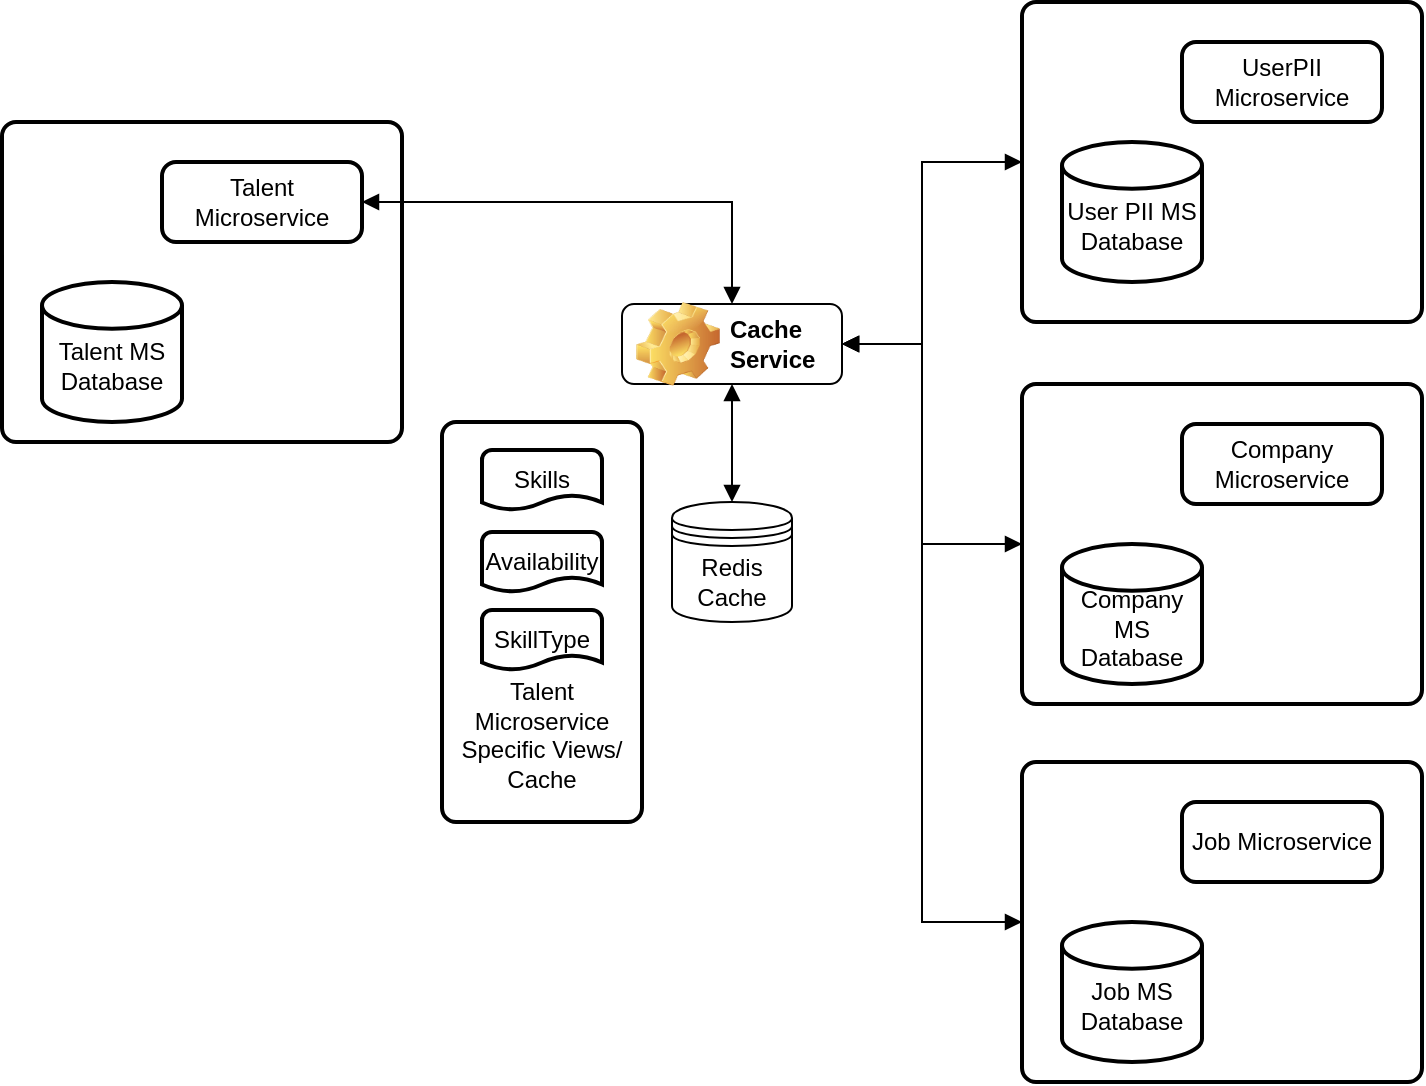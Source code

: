 <mxfile version="14.4.3" type="github">
  <diagram id="9CtJTlgTri6wb86SSgRg" name="Page-1">
    <mxGraphModel dx="782" dy="469" grid="1" gridSize="10" guides="1" tooltips="1" connect="1" arrows="1" fold="1" page="1" pageScale="1" pageWidth="827" pageHeight="1169" math="0" shadow="0">
      <root>
        <mxCell id="0" />
        <mxCell id="1" parent="0" />
        <mxCell id="FD8MPJQXOJuNh6tsuXMW-1" value="" style="rounded=1;whiteSpace=wrap;html=1;absoluteArcSize=1;arcSize=14;strokeWidth=2;" vertex="1" parent="1">
          <mxGeometry x="30" y="300" width="200" height="160" as="geometry" />
        </mxCell>
        <mxCell id="-JJaQs0zwunT7kPvXRzf-18" value="&lt;p style=&quot;line-height: 120%&quot;&gt;Talent Microservice Specific Views/ Cache&lt;/p&gt;" style="rounded=1;whiteSpace=wrap;html=1;absoluteArcSize=1;arcSize=14;strokeWidth=2;verticalAlign=bottom;" parent="1" vertex="1">
          <mxGeometry x="250" y="450" width="100" height="200" as="geometry" />
        </mxCell>
        <mxCell id="-JJaQs0zwunT7kPvXRzf-11" style="edgeStyle=orthogonalEdgeStyle;rounded=0;orthogonalLoop=1;jettySize=auto;html=1;entryX=0.5;entryY=0;entryDx=0;entryDy=0;endArrow=block;endFill=1;startArrow=block;startFill=1;" parent="1" source="-JJaQs0zwunT7kPvXRzf-5" target="-JJaQs0zwunT7kPvXRzf-8" edge="1">
          <mxGeometry relative="1" as="geometry" />
        </mxCell>
        <mxCell id="-JJaQs0zwunT7kPvXRzf-5" value="Talent Microservice" style="rounded=1;whiteSpace=wrap;html=1;absoluteArcSize=1;arcSize=14;strokeWidth=2;" parent="1" vertex="1">
          <mxGeometry x="110" y="320" width="100" height="40" as="geometry" />
        </mxCell>
        <mxCell id="-JJaQs0zwunT7kPvXRzf-7" value="Redis Cache" style="shape=datastore;whiteSpace=wrap;html=1;" parent="1" vertex="1">
          <mxGeometry x="365" y="490" width="60" height="60" as="geometry" />
        </mxCell>
        <mxCell id="-JJaQs0zwunT7kPvXRzf-10" value="" style="edgeStyle=orthogonalEdgeStyle;rounded=0;orthogonalLoop=1;jettySize=auto;html=1;startArrow=block;startFill=1;endArrow=block;endFill=1;" parent="1" source="-JJaQs0zwunT7kPvXRzf-8" target="-JJaQs0zwunT7kPvXRzf-7" edge="1">
          <mxGeometry relative="1" as="geometry" />
        </mxCell>
        <mxCell id="-JJaQs0zwunT7kPvXRzf-8" value="Cache Service" style="label;whiteSpace=wrap;html=1;image=img/clipart/Gear_128x128.png" parent="1" vertex="1">
          <mxGeometry x="340" y="391" width="110" height="40" as="geometry" />
        </mxCell>
        <mxCell id="-JJaQs0zwunT7kPvXRzf-13" value="Skills" style="strokeWidth=2;html=1;shape=mxgraph.flowchart.document2;whiteSpace=wrap;size=0.25;" parent="1" vertex="1">
          <mxGeometry x="270" y="464" width="60" height="30" as="geometry" />
        </mxCell>
        <mxCell id="-JJaQs0zwunT7kPvXRzf-16" value="Availability" style="strokeWidth=2;html=1;shape=mxgraph.flowchart.document2;whiteSpace=wrap;size=0.25;" parent="1" vertex="1">
          <mxGeometry x="270" y="505" width="60" height="30" as="geometry" />
        </mxCell>
        <mxCell id="-JJaQs0zwunT7kPvXRzf-17" value="SkillType" style="strokeWidth=2;html=1;shape=mxgraph.flowchart.document2;whiteSpace=wrap;size=0.25;" parent="1" vertex="1">
          <mxGeometry x="270" y="544" width="60" height="30" as="geometry" />
        </mxCell>
        <mxCell id="FD8MPJQXOJuNh6tsuXMW-2" value="&lt;br&gt;Talent MS Database" style="strokeWidth=2;html=1;shape=mxgraph.flowchart.database;whiteSpace=wrap;" vertex="1" parent="1">
          <mxGeometry x="50" y="380" width="70" height="70" as="geometry" />
        </mxCell>
        <mxCell id="FD8MPJQXOJuNh6tsuXMW-15" style="edgeStyle=orthogonalEdgeStyle;rounded=0;sketch=0;orthogonalLoop=1;jettySize=auto;html=1;exitX=0;exitY=0.5;exitDx=0;exitDy=0;entryX=1;entryY=0.5;entryDx=0;entryDy=0;startArrow=block;startFill=1;endArrow=block;endFill=1;" edge="1" parent="1" source="FD8MPJQXOJuNh6tsuXMW-4" target="-JJaQs0zwunT7kPvXRzf-8">
          <mxGeometry relative="1" as="geometry">
            <Array as="points">
              <mxPoint x="490" y="320" />
              <mxPoint x="490" y="411" />
            </Array>
          </mxGeometry>
        </mxCell>
        <mxCell id="FD8MPJQXOJuNh6tsuXMW-4" value="" style="rounded=1;whiteSpace=wrap;html=1;absoluteArcSize=1;arcSize=14;strokeWidth=2;" vertex="1" parent="1">
          <mxGeometry x="540" y="240" width="200" height="160" as="geometry" />
        </mxCell>
        <mxCell id="FD8MPJQXOJuNh6tsuXMW-5" value="UserPII Microservice" style="rounded=1;whiteSpace=wrap;html=1;absoluteArcSize=1;arcSize=14;strokeWidth=2;" vertex="1" parent="1">
          <mxGeometry x="620" y="260" width="100" height="40" as="geometry" />
        </mxCell>
        <mxCell id="FD8MPJQXOJuNh6tsuXMW-6" value="&lt;br&gt;User PII MS Database" style="strokeWidth=2;html=1;shape=mxgraph.flowchart.database;whiteSpace=wrap;" vertex="1" parent="1">
          <mxGeometry x="560" y="310" width="70" height="70" as="geometry" />
        </mxCell>
        <mxCell id="FD8MPJQXOJuNh6tsuXMW-16" style="edgeStyle=orthogonalEdgeStyle;rounded=0;sketch=0;orthogonalLoop=1;jettySize=auto;html=1;startArrow=block;startFill=1;endArrow=block;endFill=1;entryX=1;entryY=0.5;entryDx=0;entryDy=0;" edge="1" parent="1" source="FD8MPJQXOJuNh6tsuXMW-7" target="-JJaQs0zwunT7kPvXRzf-8">
          <mxGeometry relative="1" as="geometry">
            <mxPoint x="460" y="410" as="targetPoint" />
            <Array as="points">
              <mxPoint x="490" y="511" />
              <mxPoint x="490" y="411" />
            </Array>
          </mxGeometry>
        </mxCell>
        <mxCell id="FD8MPJQXOJuNh6tsuXMW-7" value="" style="rounded=1;whiteSpace=wrap;html=1;absoluteArcSize=1;arcSize=14;strokeWidth=2;" vertex="1" parent="1">
          <mxGeometry x="540" y="431" width="200" height="160" as="geometry" />
        </mxCell>
        <mxCell id="FD8MPJQXOJuNh6tsuXMW-8" value="Company Microservice" style="rounded=1;whiteSpace=wrap;html=1;absoluteArcSize=1;arcSize=14;strokeWidth=2;" vertex="1" parent="1">
          <mxGeometry x="620" y="451" width="100" height="40" as="geometry" />
        </mxCell>
        <mxCell id="FD8MPJQXOJuNh6tsuXMW-9" value="&lt;br&gt;Company MS Database" style="strokeWidth=2;html=1;shape=mxgraph.flowchart.database;whiteSpace=wrap;" vertex="1" parent="1">
          <mxGeometry x="560" y="511" width="70" height="70" as="geometry" />
        </mxCell>
        <mxCell id="FD8MPJQXOJuNh6tsuXMW-10" value="" style="rounded=1;whiteSpace=wrap;html=1;absoluteArcSize=1;arcSize=14;strokeWidth=2;" vertex="1" parent="1">
          <mxGeometry x="540" y="620" width="200" height="160" as="geometry" />
        </mxCell>
        <mxCell id="FD8MPJQXOJuNh6tsuXMW-11" value="Job Microservice" style="rounded=1;whiteSpace=wrap;html=1;absoluteArcSize=1;arcSize=14;strokeWidth=2;" vertex="1" parent="1">
          <mxGeometry x="620" y="640" width="100" height="40" as="geometry" />
        </mxCell>
        <mxCell id="FD8MPJQXOJuNh6tsuXMW-12" value="&lt;br&gt;Job MS Database" style="strokeWidth=2;html=1;shape=mxgraph.flowchart.database;whiteSpace=wrap;" vertex="1" parent="1">
          <mxGeometry x="560" y="700" width="70" height="70" as="geometry" />
        </mxCell>
        <mxCell id="FD8MPJQXOJuNh6tsuXMW-14" style="edgeStyle=orthogonalEdgeStyle;rounded=0;sketch=0;orthogonalLoop=1;jettySize=auto;html=1;startArrow=block;startFill=1;endArrow=block;endFill=1;exitX=1;exitY=0.5;exitDx=0;exitDy=0;entryX=0;entryY=0.5;entryDx=0;entryDy=0;" edge="1" parent="1" source="-JJaQs0zwunT7kPvXRzf-8" target="FD8MPJQXOJuNh6tsuXMW-10">
          <mxGeometry relative="1" as="geometry">
            <mxPoint x="485" y="640" as="targetPoint" />
            <mxPoint x="470" y="403" as="sourcePoint" />
            <Array as="points">
              <mxPoint x="490" y="411" />
              <mxPoint x="490" y="700" />
            </Array>
          </mxGeometry>
        </mxCell>
      </root>
    </mxGraphModel>
  </diagram>
</mxfile>
